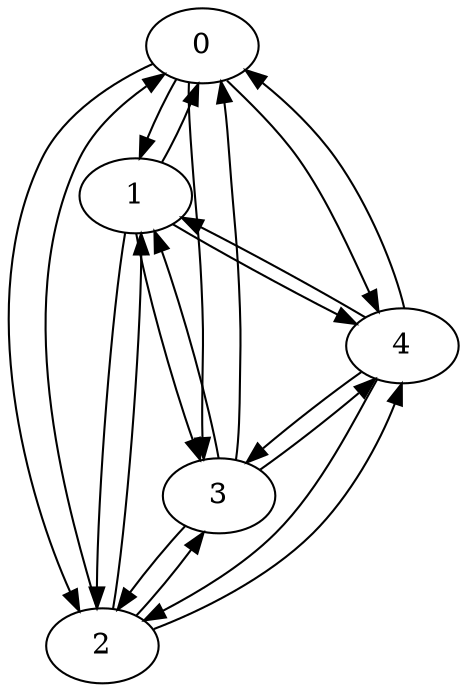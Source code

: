 strict digraph  {
0;
1;
2;
3;
4;
0 -> 1  [color=g];
0 -> 2  [color=g];
0 -> 3  [color=g];
0 -> 4  [color=g];
1 -> 0  [color=g];
1 -> 2  [color=g];
1 -> 3  [color=g];
1 -> 4  [color=g];
2 -> 0  [color=g];
2 -> 1  [color=g];
2 -> 3  [color=g];
2 -> 4  [color=g];
3 -> 0  [color=g];
3 -> 1  [color=g];
3 -> 2  [color=g];
3 -> 4  [color=g];
4 -> 0  [color=g];
4 -> 1  [color=g];
4 -> 2  [color=g];
4 -> 3  [color=g];
}
